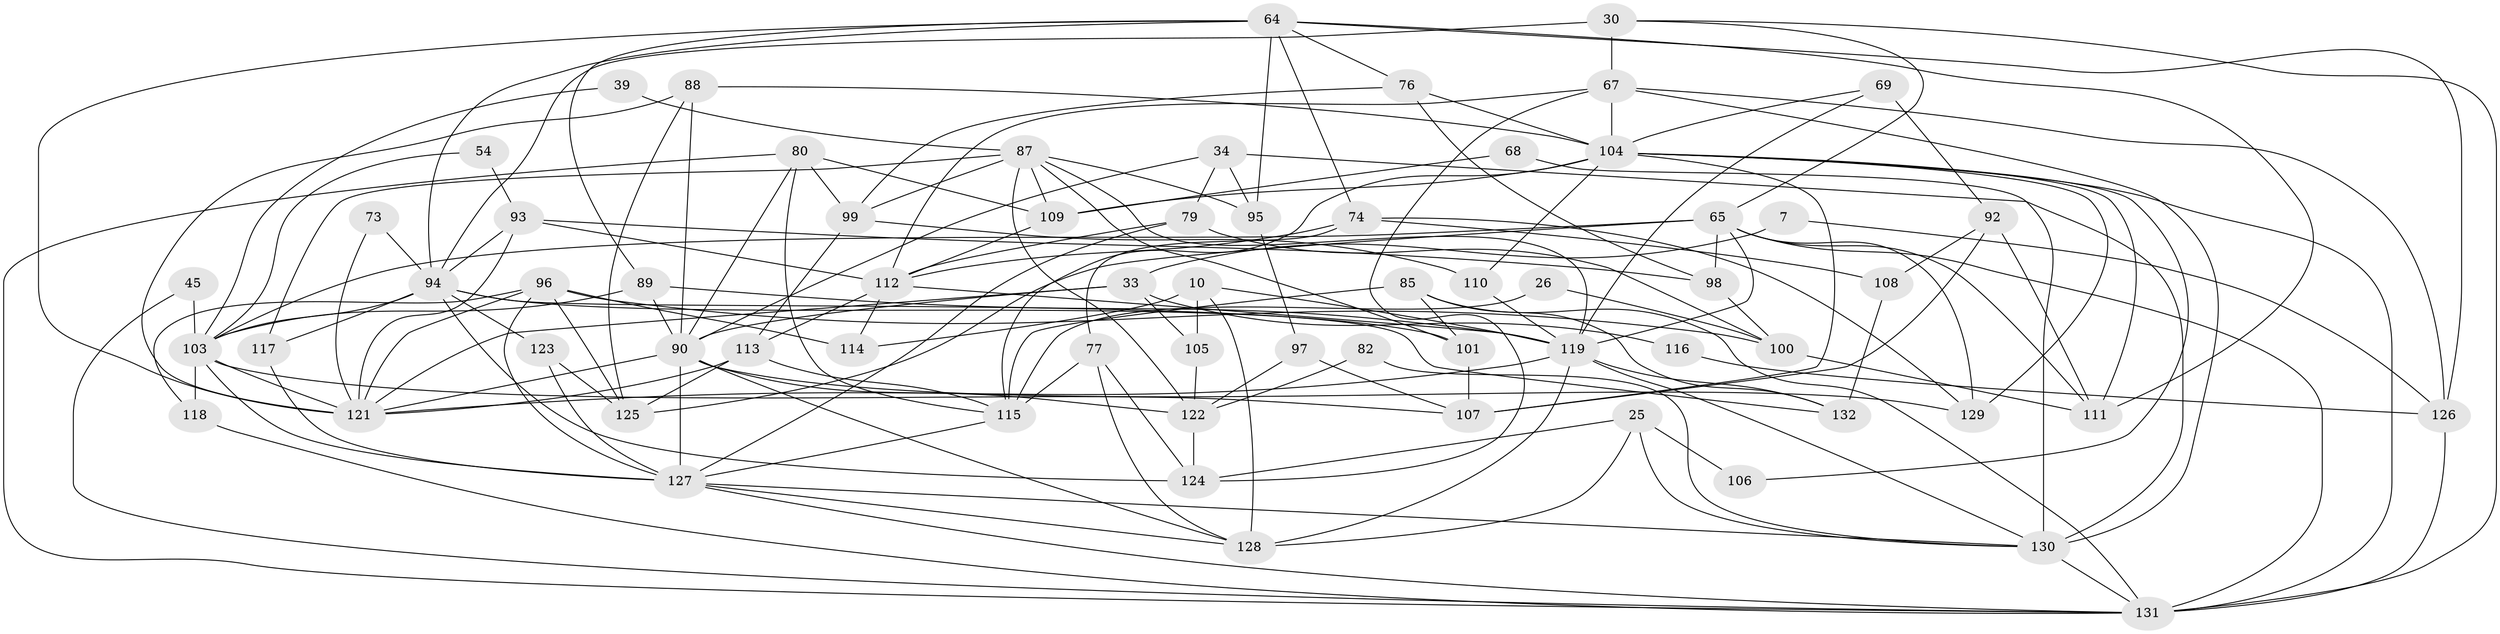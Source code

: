 // original degree distribution, {3: 0.25, 6: 0.12878787878787878, 4: 0.25, 2: 0.14393939393939395, 5: 0.20454545454545456, 7: 0.015151515151515152, 8: 0.007575757575757576}
// Generated by graph-tools (version 1.1) at 2025/50/03/09/25 04:50:26]
// undirected, 66 vertices, 165 edges
graph export_dot {
graph [start="1"]
  node [color=gray90,style=filled];
  7;
  10;
  25;
  26;
  30;
  33;
  34;
  39;
  45;
  54;
  64 [super="+2+5+44"];
  65 [super="+58"];
  67 [super="+38"];
  68;
  69 [super="+57"];
  73;
  74 [super="+71"];
  76 [super="+29"];
  77;
  79;
  80 [super="+49+51"];
  82;
  85 [super="+62"];
  87 [super="+35"];
  88;
  89;
  90 [super="+20+46"];
  92;
  93;
  94 [super="+8+15+66"];
  95;
  96 [super="+40"];
  97;
  98;
  99;
  100 [super="+91"];
  101 [super="+84"];
  103 [super="+50+86"];
  104 [super="+28+61"];
  105;
  106;
  107;
  108;
  109 [super="+59"];
  110;
  111;
  112 [super="+13"];
  113 [super="+70"];
  114;
  115 [super="+22"];
  116;
  117 [super="+78+83"];
  118;
  119 [super="+52+60"];
  121 [super="+37+43+120"];
  122 [super="+18"];
  123;
  124;
  125 [super="+53"];
  126 [super="+102"];
  127 [super="+81"];
  128 [super="+31"];
  129 [super="+56"];
  130 [super="+72"];
  131 [super="+4+32"];
  132;
  7 -- 33;
  7 -- 126;
  10 -- 128 [weight=2];
  10 -- 105;
  10 -- 114;
  10 -- 119;
  25 -- 128;
  25 -- 106;
  25 -- 124;
  25 -- 130 [weight=2];
  26 -- 115;
  26 -- 100;
  30 -- 67 [weight=2];
  30 -- 131;
  30 -- 65;
  30 -- 94 [weight=2];
  33 -- 90 [weight=3];
  33 -- 105;
  33 -- 116;
  33 -- 121;
  34 -- 79;
  34 -- 95;
  34 -- 130 [weight=2];
  34 -- 90;
  39 -- 103;
  39 -- 87;
  45 -- 131;
  45 -- 103;
  54 -- 93;
  54 -- 103;
  64 -- 111;
  64 -- 126;
  64 -- 95;
  64 -- 94 [weight=2];
  64 -- 89;
  64 -- 74 [weight=2];
  64 -- 121 [weight=2];
  64 -- 76;
  65 -- 125;
  65 -- 129;
  65 -- 103;
  65 -- 98;
  65 -- 131;
  65 -- 111;
  65 -- 119;
  67 -- 112;
  67 -- 124;
  67 -- 126;
  67 -- 130;
  67 -- 104;
  68 -- 130;
  68 -- 109;
  69 -- 92 [weight=2];
  69 -- 119;
  69 -- 104;
  73 -- 121;
  73 -- 94;
  74 -- 77;
  74 -- 112;
  74 -- 129;
  74 -- 108;
  76 -- 98;
  76 -- 104;
  76 -- 99;
  77 -- 124;
  77 -- 128;
  77 -- 115;
  79 -- 100 [weight=2];
  79 -- 112;
  79 -- 127;
  80 -- 131;
  80 -- 99;
  80 -- 90;
  80 -- 115;
  80 -- 109;
  82 -- 122;
  82 -- 130;
  85 -- 132;
  85 -- 101 [weight=2];
  85 -- 115;
  85 -- 131;
  87 -- 122;
  87 -- 99;
  87 -- 119;
  87 -- 95;
  87 -- 109;
  87 -- 101;
  87 -- 117;
  88 -- 90;
  88 -- 104;
  88 -- 121;
  88 -- 125;
  89 -- 119;
  89 -- 90;
  89 -- 103;
  90 -- 128;
  90 -- 122 [weight=2];
  90 -- 121;
  90 -- 127 [weight=2];
  90 -- 129;
  92 -- 111;
  92 -- 107;
  92 -- 108;
  93 -- 112;
  93 -- 98;
  93 -- 121;
  93 -- 94;
  94 -- 132;
  94 -- 123;
  94 -- 103 [weight=2];
  94 -- 124;
  94 -- 101;
  94 -- 117 [weight=2];
  95 -- 97;
  96 -- 114;
  96 -- 100 [weight=2];
  96 -- 118;
  96 -- 125;
  96 -- 127;
  96 -- 121;
  97 -- 107;
  97 -- 122;
  98 -- 100;
  99 -- 110;
  99 -- 113;
  100 -- 111;
  101 -- 107;
  103 -- 127 [weight=2];
  103 -- 118 [weight=2];
  103 -- 107;
  103 -- 121 [weight=2];
  104 -- 106 [weight=2];
  104 -- 115 [weight=2];
  104 -- 131 [weight=2];
  104 -- 107;
  104 -- 110;
  104 -- 111;
  104 -- 129;
  104 -- 109;
  105 -- 122;
  108 -- 132;
  109 -- 112;
  110 -- 119;
  112 -- 113;
  112 -- 114;
  112 -- 119;
  113 -- 121 [weight=2];
  113 -- 125;
  113 -- 115;
  115 -- 127;
  116 -- 126;
  117 -- 127;
  118 -- 131;
  119 -- 130 [weight=2];
  119 -- 121 [weight=2];
  119 -- 128;
  119 -- 132;
  122 -- 124;
  123 -- 125;
  123 -- 127;
  126 -- 131 [weight=2];
  127 -- 128;
  127 -- 130;
  127 -- 131;
  130 -- 131 [weight=3];
}
